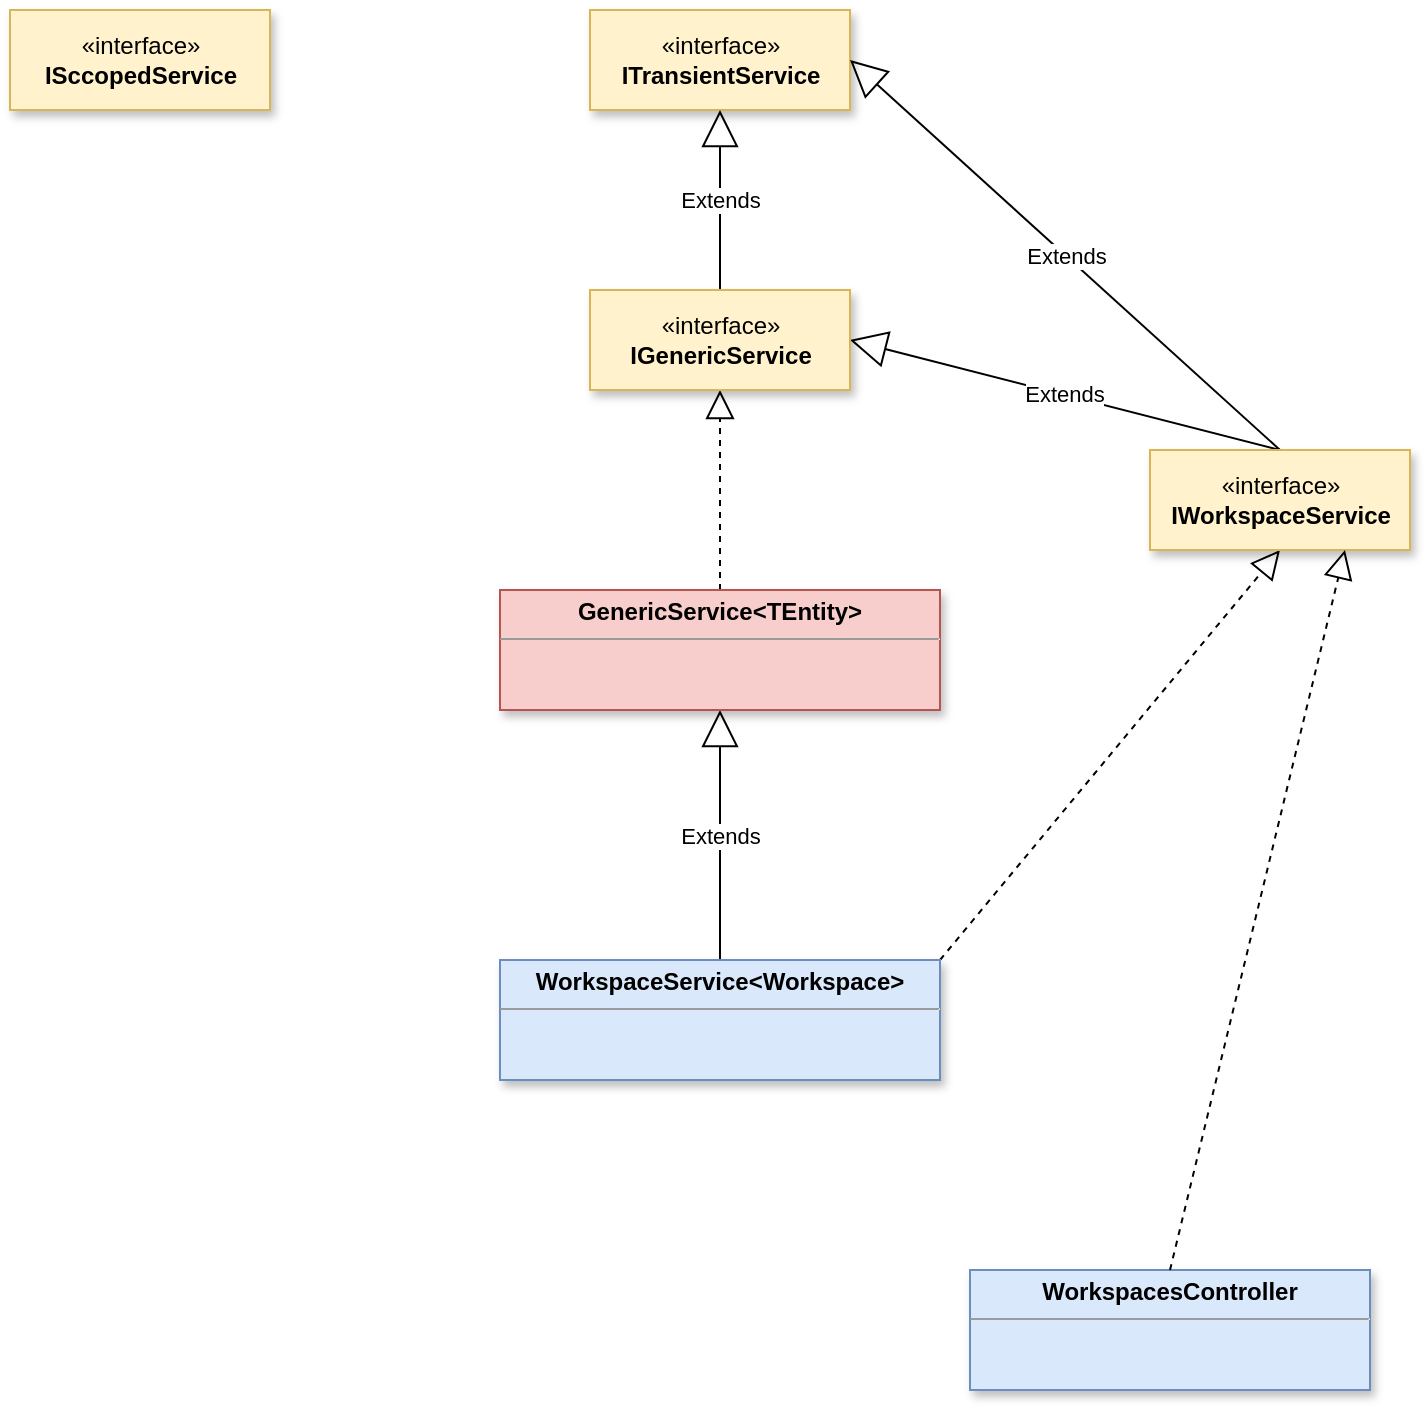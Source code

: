 <mxfile>
    <diagram id="eoRp-lIbcG67-Sf-fYSM" name="Page-1">
        <mxGraphModel dx="1069" dy="829" grid="1" gridSize="10" guides="1" tooltips="1" connect="1" arrows="1" fold="1" page="1" pageScale="1" pageWidth="827" pageHeight="1169" math="0" shadow="0">
            <root>
                <mxCell id="0"/>
                <mxCell id="1" parent="0"/>
                <mxCell id="2" value="«interface»&lt;br&gt;&lt;b&gt;ITransientService&lt;/b&gt;" style="html=1;fillColor=#fff2cc;strokeColor=#d6b656;rounded=0;shadow=1;sketch=0;glass=0;" parent="1" vertex="1">
                    <mxGeometry x="310" y="80" width="130" height="50" as="geometry"/>
                </mxCell>
                <mxCell id="3" value="«interface»&lt;br&gt;&lt;b&gt;IGenericService&lt;/b&gt;" style="html=1;fillColor=#fff2cc;strokeColor=#d6b656;rounded=1;" parent="1" vertex="1">
                    <mxGeometry x="310" y="220" width="130" height="50" as="geometry"/>
                </mxCell>
                <mxCell id="5" value="Extends" style="endArrow=block;endSize=16;endFill=0;html=1;entryX=0.5;entryY=1;entryDx=0;entryDy=0;" parent="1" source="3" target="2" edge="1">
                    <mxGeometry width="160" relative="1" as="geometry">
                        <mxPoint x="330" y="260" as="sourcePoint"/>
                        <mxPoint x="490" y="260" as="targetPoint"/>
                    </mxGeometry>
                </mxCell>
                <mxCell id="7" value="" style="endArrow=block;dashed=1;endFill=0;endSize=12;html=1;exitX=0.5;exitY=0;exitDx=0;exitDy=0;entryX=0.5;entryY=1;entryDx=0;entryDy=0;" parent="1" source="8" target="3" edge="1">
                    <mxGeometry width="160" relative="1" as="geometry">
                        <mxPoint x="375" y="360" as="sourcePoint"/>
                        <mxPoint x="490" y="260" as="targetPoint"/>
                    </mxGeometry>
                </mxCell>
                <mxCell id="8" value="&lt;p style=&quot;margin: 0px ; margin-top: 4px ; text-align: center&quot;&gt;&lt;b&gt;GenericService&amp;lt;TEntity&amp;gt;&lt;/b&gt;&lt;/p&gt;&lt;hr size=&quot;1&quot;&gt;&lt;div style=&quot;height: 2px&quot;&gt;&lt;/div&gt;" style="verticalAlign=top;align=left;overflow=fill;fontSize=12;fontFamily=Helvetica;html=1;rounded=1;" parent="1" vertex="1">
                    <mxGeometry x="265" y="370" width="220" height="60" as="geometry"/>
                </mxCell>
                <mxCell id="11" value="«interface»&lt;br&gt;&lt;b&gt;IWorkspaceService&lt;/b&gt;" style="html=1;fillColor=#fff2cc;strokeColor=#d6b656;rounded=1;" parent="1" vertex="1">
                    <mxGeometry x="590" y="300" width="130" height="50" as="geometry"/>
                </mxCell>
                <mxCell id="13" value="Extends" style="endArrow=block;endSize=16;endFill=0;html=1;exitX=0.5;exitY=0;exitDx=0;exitDy=0;entryX=1;entryY=0.5;entryDx=0;entryDy=0;" parent="1" source="11" target="2" edge="1">
                    <mxGeometry width="160" relative="1" as="geometry">
                        <mxPoint x="530" y="260" as="sourcePoint"/>
                        <mxPoint x="690" y="260" as="targetPoint"/>
                    </mxGeometry>
                </mxCell>
                <mxCell id="14" value="&lt;p style=&quot;margin: 0px ; margin-top: 4px ; text-align: center&quot;&gt;&lt;b&gt;WorkspaceService&amp;lt;Workspace&amp;gt;&lt;/b&gt;&lt;/p&gt;&lt;hr size=&quot;1&quot;&gt;&lt;div style=&quot;height: 2px&quot;&gt;&lt;/div&gt;" style="verticalAlign=top;align=left;overflow=fill;fontSize=12;fontFamily=Helvetica;html=1;rounded=1;" parent="1" vertex="1">
                    <mxGeometry x="265" y="555" width="220" height="60" as="geometry"/>
                </mxCell>
                <mxCell id="15" value="Extends" style="endArrow=block;endSize=16;endFill=0;html=1;exitX=0.5;exitY=0;exitDx=0;exitDy=0;entryX=0.5;entryY=1;entryDx=0;entryDy=0;" parent="1" source="14" target="8" edge="1">
                    <mxGeometry width="160" relative="1" as="geometry">
                        <mxPoint x="360" y="460" as="sourcePoint"/>
                        <mxPoint x="520" y="460" as="targetPoint"/>
                    </mxGeometry>
                </mxCell>
                <mxCell id="16" value="" style="endArrow=block;dashed=1;endFill=0;endSize=12;html=1;entryX=0.5;entryY=1;entryDx=0;entryDy=0;exitX=1;exitY=0;exitDx=0;exitDy=0;" parent="1" source="14" target="11" edge="1">
                    <mxGeometry width="160" relative="1" as="geometry">
                        <mxPoint x="360" y="320" as="sourcePoint"/>
                        <mxPoint x="520" y="320" as="targetPoint"/>
                    </mxGeometry>
                </mxCell>
                <mxCell id="17" value="Extends" style="endArrow=block;endSize=16;endFill=0;html=1;exitX=0.5;exitY=0;exitDx=0;exitDy=0;entryX=1;entryY=0.5;entryDx=0;entryDy=0;" parent="1" source="11" target="3" edge="1">
                    <mxGeometry width="160" relative="1" as="geometry">
                        <mxPoint x="705" y="230" as="sourcePoint"/>
                        <mxPoint x="450" y="115" as="targetPoint"/>
                    </mxGeometry>
                </mxCell>
                <mxCell id="20" value="&lt;p style=&quot;margin: 0px ; margin-top: 4px ; text-align: center&quot;&gt;&lt;b&gt;WorkspaceService&amp;lt;Workspace&amp;gt;&lt;/b&gt;&lt;/p&gt;&lt;hr size=&quot;1&quot;&gt;&lt;div style=&quot;height: 2px&quot;&gt;&lt;/div&gt;" style="verticalAlign=top;align=left;overflow=fill;fontSize=12;fontFamily=Helvetica;html=1;rounded=1;" parent="1" vertex="1">
                    <mxGeometry x="265" y="555" width="220" height="60" as="geometry"/>
                </mxCell>
                <mxCell id="21" value="&lt;p style=&quot;margin: 0px ; margin-top: 4px ; text-align: center&quot;&gt;&lt;b&gt;WorkspaceService&amp;lt;Workspace&amp;gt;&lt;/b&gt;&lt;/p&gt;&lt;hr size=&quot;1&quot;&gt;&lt;div style=&quot;height: 2px&quot;&gt;&lt;/div&gt;" style="verticalAlign=top;align=left;overflow=fill;fontSize=12;fontFamily=Helvetica;html=1;rounded=0;shadow=1;fillColor=#dae8fc;strokeColor=#6c8ebf;" parent="1" vertex="1">
                    <mxGeometry x="265" y="555" width="220" height="60" as="geometry"/>
                </mxCell>
                <mxCell id="22" value="&lt;p style=&quot;margin: 0px ; margin-top: 4px ; text-align: center&quot;&gt;&lt;b&gt;WorkspacesController&lt;/b&gt;&lt;/p&gt;&lt;hr size=&quot;1&quot;&gt;&lt;div style=&quot;height: 2px&quot;&gt;&lt;/div&gt;" style="verticalAlign=top;align=left;overflow=fill;fontSize=12;fontFamily=Helvetica;html=1;rounded=0;shadow=1;fillColor=#dae8fc;strokeColor=#6c8ebf;" parent="1" vertex="1">
                    <mxGeometry x="500" y="710" width="200" height="60" as="geometry"/>
                </mxCell>
                <mxCell id="23" value="&lt;p style=&quot;margin: 0px ; margin-top: 4px ; text-align: center&quot;&gt;&lt;b&gt;GenericService&amp;lt;TEntity&amp;gt;&lt;/b&gt;&lt;/p&gt;&lt;hr size=&quot;1&quot;&gt;&lt;div style=&quot;height: 2px&quot;&gt;&lt;/div&gt;" style="verticalAlign=top;align=left;overflow=fill;fontSize=12;fontFamily=Helvetica;html=1;rounded=0;shadow=1;fillColor=#f8cecc;strokeColor=#b85450;" parent="1" vertex="1">
                    <mxGeometry x="265" y="370" width="220" height="60" as="geometry"/>
                </mxCell>
                <mxCell id="24" value="«interface»&lt;br&gt;&lt;b&gt;IWorkspaceService&lt;/b&gt;" style="html=1;fillColor=#fff2cc;strokeColor=#d6b656;rounded=0;shadow=1;" parent="1" vertex="1">
                    <mxGeometry x="590" y="300" width="130" height="50" as="geometry"/>
                </mxCell>
                <mxCell id="25" value="«interface»&lt;br&gt;&lt;b&gt;IGenericService&lt;/b&gt;" style="html=1;fillColor=#fff2cc;strokeColor=#d6b656;rounded=0;shadow=1;" parent="1" vertex="1">
                    <mxGeometry x="310" y="220" width="130" height="50" as="geometry"/>
                </mxCell>
                <mxCell id="26" value="«interface»&lt;br&gt;&lt;b&gt;ISccopedService&lt;/b&gt;" style="html=1;fillColor=#fff2cc;strokeColor=#d6b656;rounded=0;shadow=1;sketch=0;glass=0;" vertex="1" parent="1">
                    <mxGeometry x="20" y="80" width="130" height="50" as="geometry"/>
                </mxCell>
                <mxCell id="27" value="" style="endArrow=block;dashed=1;endFill=0;endSize=12;html=1;exitX=0.5;exitY=0;exitDx=0;exitDy=0;entryX=0.75;entryY=1;entryDx=0;entryDy=0;" edge="1" parent="1" source="22" target="24">
                    <mxGeometry width="160" relative="1" as="geometry">
                        <mxPoint x="300" y="460" as="sourcePoint"/>
                        <mxPoint x="460" y="460" as="targetPoint"/>
                    </mxGeometry>
                </mxCell>
            </root>
        </mxGraphModel>
    </diagram>
</mxfile>